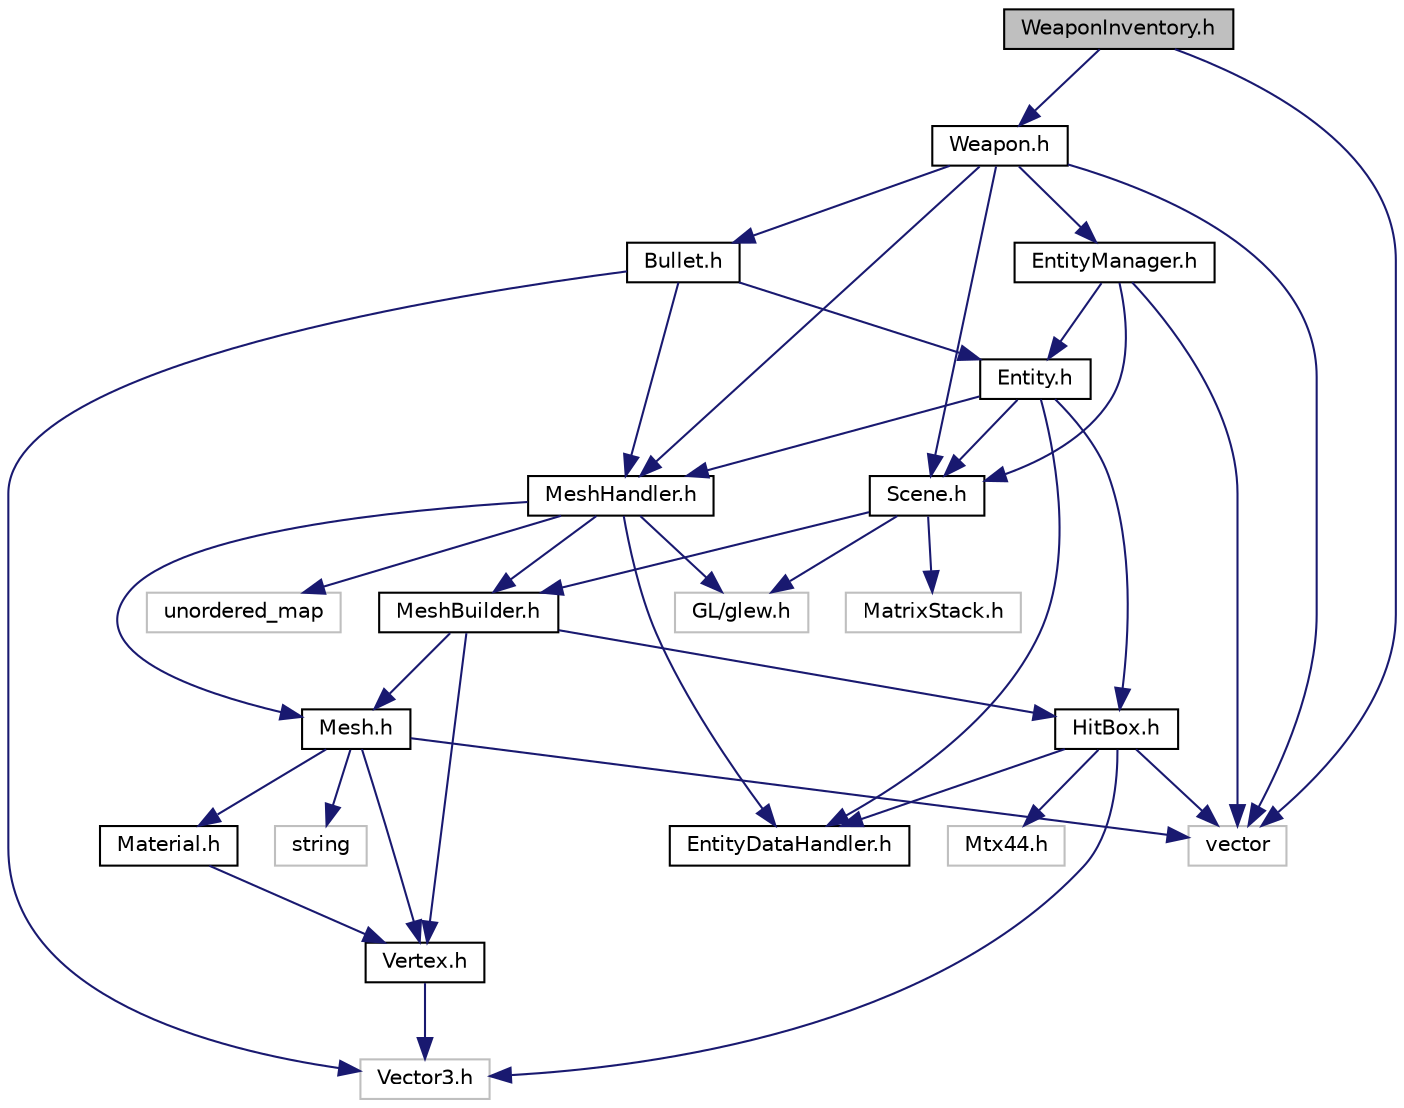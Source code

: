 digraph "WeaponInventory.h"
{
 // LATEX_PDF_SIZE
  edge [fontname="Helvetica",fontsize="10",labelfontname="Helvetica",labelfontsize="10"];
  node [fontname="Helvetica",fontsize="10",shape=record];
  Node1 [label="WeaponInventory.h",height=0.2,width=0.4,color="black", fillcolor="grey75", style="filled", fontcolor="black",tooltip="Handles all Weapons in associated with Entity."];
  Node1 -> Node2 [color="midnightblue",fontsize="10",style="solid"];
  Node2 [label="vector",height=0.2,width=0.4,color="grey75", fillcolor="white", style="filled",tooltip=" "];
  Node1 -> Node3 [color="midnightblue",fontsize="10",style="solid"];
  Node3 [label="Weapon.h",height=0.2,width=0.4,color="black", fillcolor="white", style="filled",URL="$_weapon_8h.html",tooltip="Handles all Weapon Functionalities like Shooting, reloading."];
  Node3 -> Node2 [color="midnightblue",fontsize="10",style="solid"];
  Node3 -> Node4 [color="midnightblue",fontsize="10",style="solid"];
  Node4 [label="MeshHandler.h",height=0.2,width=0.4,color="black", fillcolor="white", style="filled",URL="$_mesh_handler_8h.html",tooltip="Provides a Universal Mesh List for all Scenes to use."];
  Node4 -> Node5 [color="midnightblue",fontsize="10",style="solid"];
  Node5 [label="Mesh.h",height=0.2,width=0.4,color="black", fillcolor="white", style="filled",URL="$_mesh_8h_source.html",tooltip=" "];
  Node5 -> Node6 [color="midnightblue",fontsize="10",style="solid"];
  Node6 [label="string",height=0.2,width=0.4,color="grey75", fillcolor="white", style="filled",tooltip=" "];
  Node5 -> Node2 [color="midnightblue",fontsize="10",style="solid"];
  Node5 -> Node7 [color="midnightblue",fontsize="10",style="solid"];
  Node7 [label="Vertex.h",height=0.2,width=0.4,color="black", fillcolor="white", style="filled",URL="$_vertex_8h.html",tooltip="Hanldes attributes of a Vertex Object."];
  Node7 -> Node8 [color="midnightblue",fontsize="10",style="solid"];
  Node8 [label="Vector3.h",height=0.2,width=0.4,color="grey75", fillcolor="white", style="filled",tooltip=" "];
  Node5 -> Node9 [color="midnightblue",fontsize="10",style="solid"];
  Node9 [label="Material.h",height=0.2,width=0.4,color="black", fillcolor="white", style="filled",URL="$_material_8h.html",tooltip="Game object's Material attributes."];
  Node9 -> Node7 [color="midnightblue",fontsize="10",style="solid"];
  Node4 -> Node10 [color="midnightblue",fontsize="10",style="solid"];
  Node10 [label="MeshBuilder.h",height=0.2,width=0.4,color="black", fillcolor="white", style="filled",URL="$_mesh_builder_8h_source.html",tooltip=" "];
  Node10 -> Node5 [color="midnightblue",fontsize="10",style="solid"];
  Node10 -> Node7 [color="midnightblue",fontsize="10",style="solid"];
  Node10 -> Node11 [color="midnightblue",fontsize="10",style="solid"];
  Node11 [label="HitBox.h",height=0.2,width=0.4,color="black", fillcolor="white", style="filled",URL="$_hit_box_8h.html",tooltip="Handles all the collision checks in this file."];
  Node11 -> Node8 [color="midnightblue",fontsize="10",style="solid"];
  Node11 -> Node12 [color="midnightblue",fontsize="10",style="solid"];
  Node12 [label="EntityDataHandler.h",height=0.2,width=0.4,color="black", fillcolor="white", style="filled",URL="$_entity_data_handler_8h.html",tooltip="Handles all World Attributes of an Entity."];
  Node11 -> Node13 [color="midnightblue",fontsize="10",style="solid"];
  Node13 [label="Mtx44.h",height=0.2,width=0.4,color="grey75", fillcolor="white", style="filled",tooltip=" "];
  Node11 -> Node2 [color="midnightblue",fontsize="10",style="solid"];
  Node4 -> Node12 [color="midnightblue",fontsize="10",style="solid"];
  Node4 -> Node14 [color="midnightblue",fontsize="10",style="solid"];
  Node14 [label="GL/glew.h",height=0.2,width=0.4,color="grey75", fillcolor="white", style="filled",tooltip=" "];
  Node4 -> Node15 [color="midnightblue",fontsize="10",style="solid"];
  Node15 [label="unordered_map",height=0.2,width=0.4,color="grey75", fillcolor="white", style="filled",tooltip=" "];
  Node3 -> Node16 [color="midnightblue",fontsize="10",style="solid"];
  Node16 [label="Scene.h",height=0.2,width=0.4,color="black", fillcolor="white", style="filled",URL="$_scene_8h.html",tooltip="Abstract Class of Scenes, used to remove repeate codes from Individual Scenes and make it simpler to ..."];
  Node16 -> Node17 [color="midnightblue",fontsize="10",style="solid"];
  Node17 [label="MatrixStack.h",height=0.2,width=0.4,color="grey75", fillcolor="white", style="filled",tooltip=" "];
  Node16 -> Node10 [color="midnightblue",fontsize="10",style="solid"];
  Node16 -> Node14 [color="midnightblue",fontsize="10",style="solid"];
  Node3 -> Node18 [color="midnightblue",fontsize="10",style="solid"];
  Node18 [label="Bullet.h",height=0.2,width=0.4,color="black", fillcolor="white", style="filled",URL="$_bullet_8h.html",tooltip="Handles the Bullet Entity in our Game."];
  Node18 -> Node19 [color="midnightblue",fontsize="10",style="solid"];
  Node19 [label="Entity.h",height=0.2,width=0.4,color="black", fillcolor="white", style="filled",URL="$_entity_8h.html",tooltip="Entity System encapsulating all attributes of something \"Living\"."];
  Node19 -> Node4 [color="midnightblue",fontsize="10",style="solid"];
  Node19 -> Node11 [color="midnightblue",fontsize="10",style="solid"];
  Node19 -> Node12 [color="midnightblue",fontsize="10",style="solid"];
  Node19 -> Node16 [color="midnightblue",fontsize="10",style="solid"];
  Node18 -> Node8 [color="midnightblue",fontsize="10",style="solid"];
  Node18 -> Node4 [color="midnightblue",fontsize="10",style="solid"];
  Node3 -> Node20 [color="midnightblue",fontsize="10",style="solid"];
  Node20 [label="EntityManager.h",height=0.2,width=0.4,color="black", fillcolor="white", style="filled",URL="$_entity_manager_8h.html",tooltip="Scene associated object that handles all Entity in a specific Instance of a Scene."];
  Node20 -> Node19 [color="midnightblue",fontsize="10",style="solid"];
  Node20 -> Node2 [color="midnightblue",fontsize="10",style="solid"];
  Node20 -> Node16 [color="midnightblue",fontsize="10",style="solid"];
}
